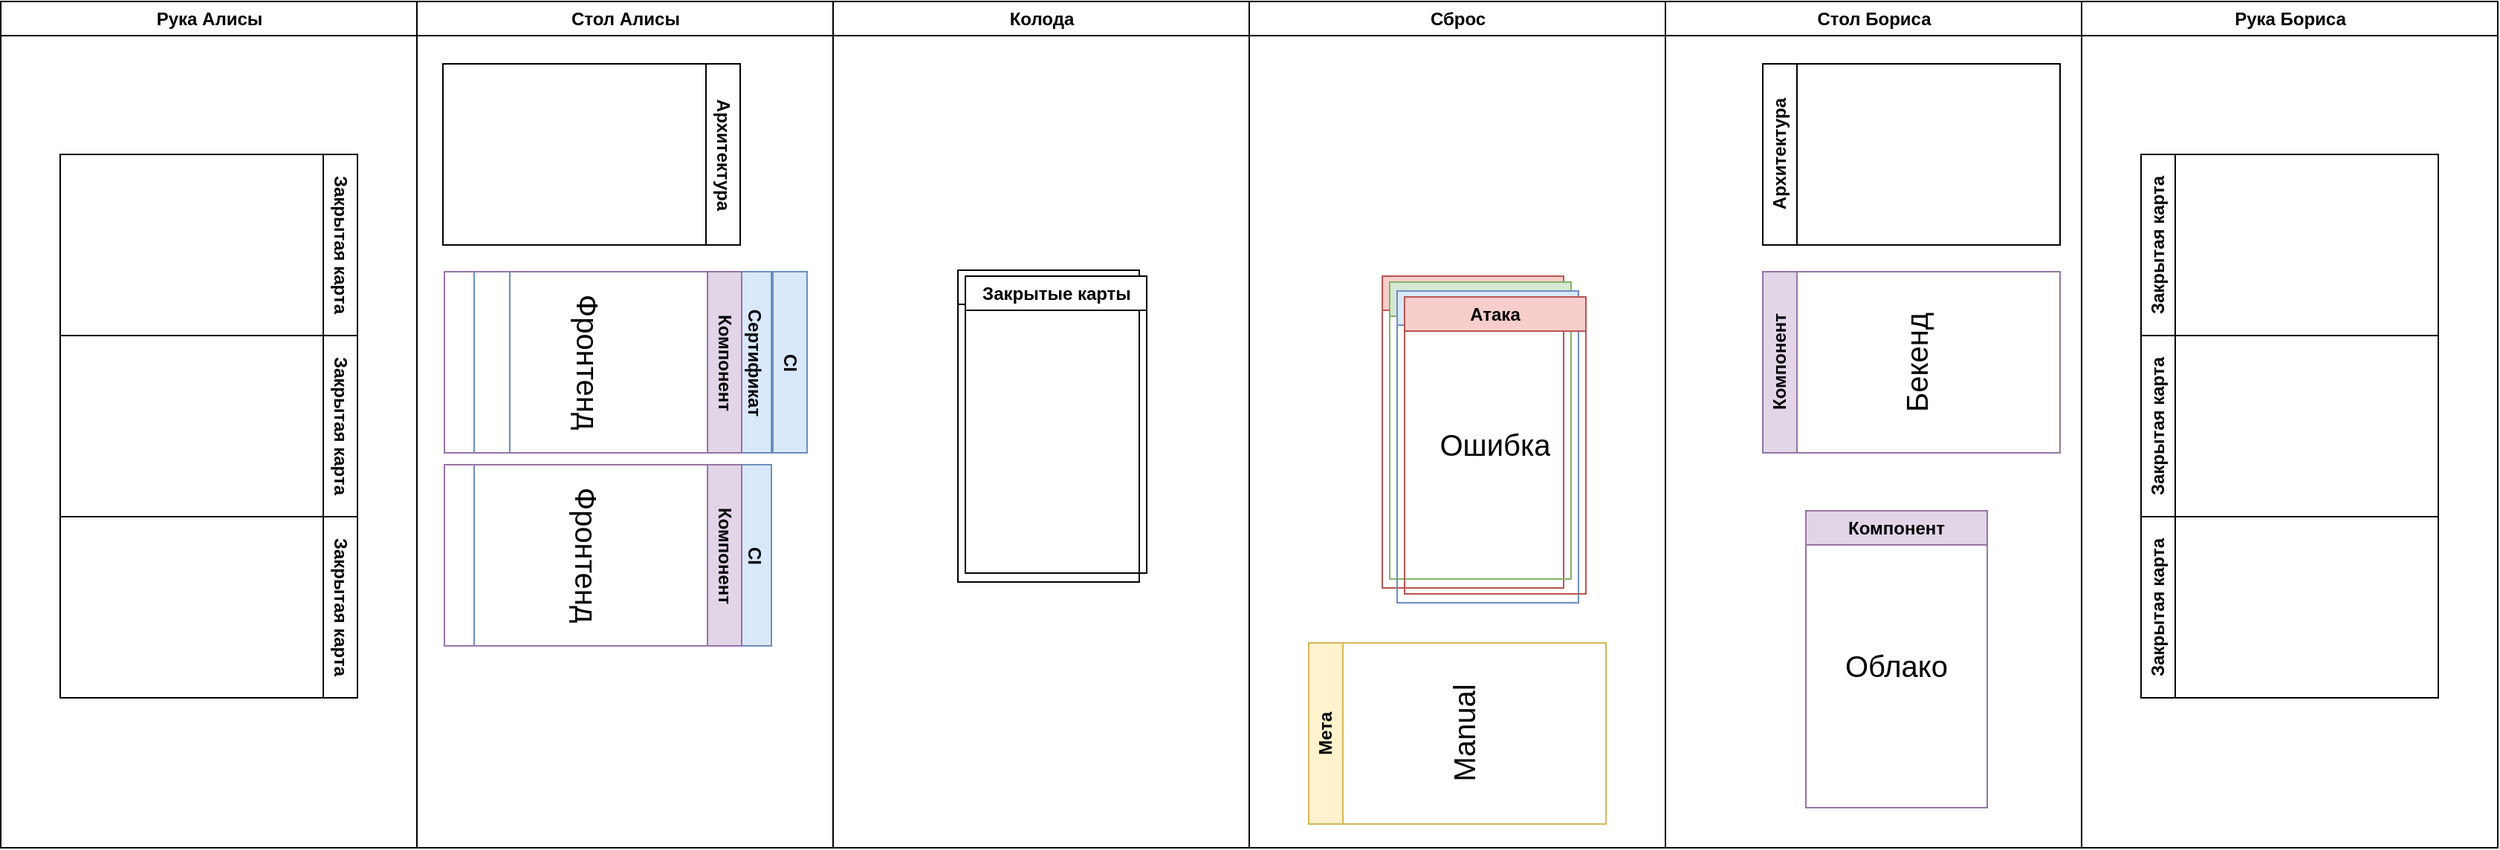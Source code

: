 <mxfile version="24.7.8">
  <diagram name="Page-1" id="e7e014a7-5840-1c2e-5031-d8a46d1fe8dd">
    <mxGraphModel dx="852" dy="584" grid="1" gridSize="10" guides="1" tooltips="1" connect="1" arrows="1" fold="1" page="1" pageScale="1" pageWidth="1169" pageHeight="826" background="none" math="0" shadow="0">
      <root>
        <mxCell id="0" />
        <mxCell id="1" parent="0" />
        <mxCell id="2" value="Рука Алисы" style="swimlane;whiteSpace=wrap" parent="1" vertex="1">
          <mxGeometry x="164.5" y="128" width="280" height="570" as="geometry" />
        </mxCell>
        <mxCell id="dYky7ozjCTGvR8onbQTt-42" value="&lt;div&gt;Закрытая карта&lt;/div&gt;" style="swimlane;horizontal=0;whiteSpace=wrap;html=1;rotation=-180;" parent="2" vertex="1">
          <mxGeometry x="40" y="103" width="200" height="122" as="geometry" />
        </mxCell>
        <mxCell id="dYky7ozjCTGvR8onbQTt-43" value="&lt;div&gt;Закрытая карта&lt;/div&gt;" style="swimlane;horizontal=0;whiteSpace=wrap;html=1;rotation=-180;" parent="2" vertex="1">
          <mxGeometry x="40" y="225" width="200" height="122" as="geometry" />
        </mxCell>
        <mxCell id="dYky7ozjCTGvR8onbQTt-52" value="&lt;div&gt;Закрытая карта&lt;/div&gt;" style="swimlane;horizontal=0;whiteSpace=wrap;html=1;rotation=-180;" parent="2" vertex="1">
          <mxGeometry x="40" y="347" width="200" height="122" as="geometry" />
        </mxCell>
        <mxCell id="3" value="Стол Алисы" style="swimlane;whiteSpace=wrap" parent="1" vertex="1">
          <mxGeometry x="444.5" y="128" width="280" height="570" as="geometry" />
        </mxCell>
        <mxCell id="kVKbn-yuMC2sfHe30jHJ-10" value="CI" style="swimlane;horizontal=0;whiteSpace=wrap;html=1;rotation=-180;fillColor=#dae8fc;strokeColor=#6c8ebf;" parent="3" vertex="1">
          <mxGeometry x="62.5" y="182" width="200" height="122" as="geometry" />
        </mxCell>
        <mxCell id="kVKbn-yuMC2sfHe30jHJ-12" value="&lt;div&gt;Сертификат&lt;/div&gt;" style="swimlane;horizontal=0;whiteSpace=wrap;html=1;rotation=-180;fillColor=#dae8fc;strokeColor=#6c8ebf;" parent="kVKbn-yuMC2sfHe30jHJ-10" vertex="1">
          <mxGeometry x="-24" width="200" height="122" as="geometry" />
        </mxCell>
        <mxCell id="dYky7ozjCTGvR8onbQTt-59" value="&lt;div&gt;Компонент&lt;/div&gt;" style="swimlane;horizontal=0;whiteSpace=wrap;html=1;rotation=-180;fillColor=#e1d5e7;strokeColor=#9673a6;" parent="kVKbn-yuMC2sfHe30jHJ-12" vertex="1">
          <mxGeometry x="-20" width="200" height="122" as="geometry" />
        </mxCell>
        <mxCell id="dYky7ozjCTGvR8onbQTt-60" value="&lt;div align=&quot;center&quot; style=&quot;font-size: 20px;&quot;&gt;&lt;font style=&quot;font-size: 20px;&quot;&gt;Фронтенд&lt;br&gt;&lt;/font&gt;&lt;/div&gt;&lt;div align=&quot;center&quot;&gt;&lt;br&gt;&lt;/div&gt;" style="text;strokeColor=none;fillColor=none;align=center;verticalAlign=middle;spacingLeft=4;spacingRight=4;overflow=hidden;points=[[0,0.5],[1,0.5]];portConstraint=eastwest;rotatable=0;whiteSpace=wrap;html=1;rotation=-270;" parent="dYky7ozjCTGvR8onbQTt-59" vertex="1">
          <mxGeometry x="26" y="46" width="140" height="30" as="geometry" />
        </mxCell>
        <mxCell id="kVKbn-yuMC2sfHe30jHJ-13" value="CI" style="swimlane;horizontal=0;whiteSpace=wrap;html=1;rotation=-180;fillColor=#dae8fc;strokeColor=#6c8ebf;" parent="3" vertex="1">
          <mxGeometry x="38.5" y="312" width="200" height="122" as="geometry" />
        </mxCell>
        <mxCell id="kVKbn-yuMC2sfHe30jHJ-6" value="&lt;div&gt;Компонент&lt;/div&gt;" style="swimlane;horizontal=0;whiteSpace=wrap;html=1;rotation=-180;fillColor=#e1d5e7;strokeColor=#9673a6;" parent="kVKbn-yuMC2sfHe30jHJ-13" vertex="1">
          <mxGeometry x="-20" width="200" height="122" as="geometry" />
        </mxCell>
        <mxCell id="kVKbn-yuMC2sfHe30jHJ-7" value="&lt;div align=&quot;center&quot; style=&quot;font-size: 20px;&quot;&gt;&lt;font style=&quot;font-size: 20px;&quot;&gt;Фронтенд&lt;br&gt;&lt;/font&gt;&lt;/div&gt;" style="text;strokeColor=none;fillColor=none;align=center;verticalAlign=middle;spacingLeft=4;spacingRight=4;overflow=hidden;points=[[0,0.5],[1,0.5]];portConstraint=eastwest;rotatable=0;whiteSpace=wrap;html=1;rotation=-270;" parent="kVKbn-yuMC2sfHe30jHJ-6" vertex="1">
          <mxGeometry x="26" y="46" width="140" height="30" as="geometry" />
        </mxCell>
        <mxCell id="Hk7dOXYgMEHAXx12Ol8E-4" value="&lt;div&gt;Архитектура&lt;/div&gt;" style="swimlane;horizontal=0;whiteSpace=wrap;html=1;rotation=-180;" parent="3" vertex="1">
          <mxGeometry x="17.5" y="42" width="200" height="122" as="geometry" />
        </mxCell>
        <mxCell id="4" value="Колода" style="swimlane;whiteSpace=wrap" parent="1" vertex="1">
          <mxGeometry x="724.5" y="128" width="280" height="570" as="geometry" />
        </mxCell>
        <mxCell id="dYky7ozjCTGvR8onbQTt-58" value="&lt;div&gt;Закрытые карты&lt;/div&gt;" style="swimlane;horizontal=0;whiteSpace=wrap;html=1;rotation=90;" parent="4" vertex="1">
          <mxGeometry x="40" y="225" width="210" height="122" as="geometry" />
        </mxCell>
        <mxCell id="dYky7ozjCTGvR8onbQTt-61" value="&lt;div&gt;Закрытые карты&lt;/div&gt;" style="swimlane;horizontal=0;whiteSpace=wrap;html=1;rotation=90;" parent="dYky7ozjCTGvR8onbQTt-58" vertex="1">
          <mxGeometry x="10" y="-1" width="200" height="122" as="geometry" />
        </mxCell>
        <mxCell id="dYky7ozjCTGvR8onbQTt-41" value="Сброс" style="swimlane;whiteSpace=wrap" parent="1" vertex="1">
          <mxGeometry x="1004.5" y="128" width="280" height="570" as="geometry" />
        </mxCell>
        <mxCell id="kVKbn-yuMC2sfHe30jHJ-8" value="Мета" style="swimlane;horizontal=0;whiteSpace=wrap;html=1;rotation=0;fillColor=#fff2cc;strokeColor=#d6b656;" parent="dYky7ozjCTGvR8onbQTt-41" vertex="1">
          <mxGeometry x="40" y="432" width="200" height="122" as="geometry" />
        </mxCell>
        <mxCell id="kVKbn-yuMC2sfHe30jHJ-9" value="&lt;div align=&quot;center&quot; style=&quot;font-size: 20px;&quot;&gt;&lt;font style=&quot;font-size: 20px;&quot;&gt;Manual&lt;/font&gt;&lt;/div&gt;" style="text;strokeColor=none;fillColor=none;align=center;verticalAlign=middle;spacingLeft=4;spacingRight=4;overflow=hidden;points=[[0,0.5],[1,0.5]];portConstraint=eastwest;rotatable=0;whiteSpace=wrap;html=1;rotation=-90;" parent="kVKbn-yuMC2sfHe30jHJ-8" vertex="1">
          <mxGeometry x="34" y="46" width="140" height="30" as="geometry" />
        </mxCell>
        <mxCell id="dYky7ozjCTGvR8onbQTt-65" value="&lt;div&gt;Закрытые карты&lt;/div&gt;" style="swimlane;horizontal=0;whiteSpace=wrap;html=1;rotation=90;fillColor=#f8cecc;strokeColor=#b85450;" parent="1" vertex="1">
          <mxGeometry x="1050" y="357" width="210" height="122" as="geometry" />
        </mxCell>
        <mxCell id="dYky7ozjCTGvR8onbQTt-66" value="&lt;div&gt;Закрытые карты&lt;/div&gt;" style="swimlane;horizontal=0;whiteSpace=wrap;html=1;rotation=90;fillColor=#d5e8d4;strokeColor=#82b366;" parent="dYky7ozjCTGvR8onbQTt-65" vertex="1">
          <mxGeometry x="10" y="-1" width="200" height="122" as="geometry" />
        </mxCell>
        <mxCell id="dYky7ozjCTGvR8onbQTt-67" value="&lt;div&gt;Закрытые карты&lt;/div&gt;" style="swimlane;horizontal=0;whiteSpace=wrap;html=1;rotation=90;fillColor=#dae8fc;strokeColor=#6c8ebf;" parent="1" vertex="1">
          <mxGeometry x="1060" y="367" width="210" height="122" as="geometry" />
        </mxCell>
        <mxCell id="dYky7ozjCTGvR8onbQTt-68" value="Атака" style="swimlane;horizontal=0;whiteSpace=wrap;html=1;rotation=90;fillColor=#f8cecc;strokeColor=#b85450;" parent="dYky7ozjCTGvR8onbQTt-67" vertex="1">
          <mxGeometry x="10" y="-1" width="200" height="122" as="geometry" />
        </mxCell>
        <mxCell id="dYky7ozjCTGvR8onbQTt-69" value="&lt;div align=&quot;center&quot; style=&quot;font-size: 20px;&quot;&gt;&lt;font style=&quot;font-size: 20px;&quot;&gt;Ошибка&lt;br&gt;&lt;/font&gt;&lt;/div&gt;&lt;div align=&quot;center&quot;&gt;&lt;br&gt;&lt;/div&gt;" style="text;strokeColor=none;fillColor=none;align=center;verticalAlign=middle;spacingLeft=4;spacingRight=4;overflow=hidden;points=[[0,0.5],[1,0.5]];portConstraint=eastwest;rotatable=0;whiteSpace=wrap;html=1;" parent="dYky7ozjCTGvR8onbQTt-68" vertex="1">
          <mxGeometry x="30" y="46" width="140" height="30" as="geometry" />
        </mxCell>
        <mxCell id="dYky7ozjCTGvR8onbQTt-74" value="Рука Бориса" style="swimlane;whiteSpace=wrap" parent="1" vertex="1">
          <mxGeometry x="1564.5" y="128" width="280" height="570" as="geometry" />
        </mxCell>
        <mxCell id="dYky7ozjCTGvR8onbQTt-75" value="&lt;div&gt;Закрытая карта&lt;/div&gt;" style="swimlane;horizontal=0;whiteSpace=wrap;html=1;rotation=0;" parent="dYky7ozjCTGvR8onbQTt-74" vertex="1">
          <mxGeometry x="40" y="103" width="200" height="122" as="geometry" />
        </mxCell>
        <mxCell id="dYky7ozjCTGvR8onbQTt-76" value="&lt;div&gt;Закрытая карта&lt;/div&gt;" style="swimlane;horizontal=0;whiteSpace=wrap;html=1;rotation=0;" parent="dYky7ozjCTGvR8onbQTt-74" vertex="1">
          <mxGeometry x="40" y="225" width="200" height="122" as="geometry" />
        </mxCell>
        <mxCell id="dYky7ozjCTGvR8onbQTt-77" value="&lt;div&gt;Закрытая карта&lt;/div&gt;" style="swimlane;horizontal=0;whiteSpace=wrap;html=1;rotation=0;" parent="dYky7ozjCTGvR8onbQTt-74" vertex="1">
          <mxGeometry x="40" y="347" width="200" height="122" as="geometry" />
        </mxCell>
        <mxCell id="dYky7ozjCTGvR8onbQTt-78" value="Стол Бориса" style="swimlane;whiteSpace=wrap" parent="1" vertex="1">
          <mxGeometry x="1284.5" y="128" width="280" height="570" as="geometry" />
        </mxCell>
        <mxCell id="dYky7ozjCTGvR8onbQTt-81" value="&lt;div&gt;Компонент&lt;/div&gt;" style="swimlane;horizontal=0;whiteSpace=wrap;html=1;rotation=0;fillColor=#e1d5e7;strokeColor=#9673a6;" parent="dYky7ozjCTGvR8onbQTt-78" vertex="1">
          <mxGeometry x="65.5" y="182" width="200" height="122" as="geometry" />
        </mxCell>
        <mxCell id="dYky7ozjCTGvR8onbQTt-82" value="&lt;div align=&quot;center&quot; style=&quot;font-size: 20px;&quot;&gt;&lt;font style=&quot;font-size: 20px;&quot;&gt;Бекенд&lt;br&gt;&lt;/font&gt;&lt;/div&gt;&lt;div align=&quot;center&quot;&gt;&lt;br&gt;&lt;/div&gt;" style="text;strokeColor=none;fillColor=none;align=center;verticalAlign=middle;spacingLeft=4;spacingRight=4;overflow=hidden;points=[[0,0.5],[1,0.5]];portConstraint=eastwest;rotatable=0;whiteSpace=wrap;html=1;rotation=-90;" parent="dYky7ozjCTGvR8onbQTt-81" vertex="1">
          <mxGeometry x="34" y="46" width="140" height="30" as="geometry" />
        </mxCell>
        <mxCell id="Hk7dOXYgMEHAXx12Ol8E-5" value="&lt;div&gt;Архитектура&lt;/div&gt;" style="swimlane;horizontal=0;whiteSpace=wrap;html=1;rotation=0;" parent="dYky7ozjCTGvR8onbQTt-78" vertex="1">
          <mxGeometry x="65.5" y="42" width="200" height="122" as="geometry" />
        </mxCell>
        <mxCell id="dYky7ozjCTGvR8onbQTt-79" value="&lt;div&gt;Компонент&lt;/div&gt;" style="swimlane;horizontal=0;whiteSpace=wrap;html=1;rotation=90;fillColor=#e1d5e7;strokeColor=#9673a6;" parent="dYky7ozjCTGvR8onbQTt-78" vertex="1">
          <mxGeometry x="55.5" y="382" width="200" height="122" as="geometry" />
        </mxCell>
        <mxCell id="dYky7ozjCTGvR8onbQTt-80" value="&lt;div align=&quot;center&quot; style=&quot;font-size: 20px;&quot;&gt;&lt;font style=&quot;font-size: 20px;&quot;&gt;Облако&lt;br&gt;&lt;/font&gt;&lt;/div&gt;" style="text;strokeColor=none;fillColor=none;align=center;verticalAlign=middle;spacingLeft=4;spacingRight=4;overflow=hidden;points=[[0,0.5],[1,0.5]];portConstraint=eastwest;rotatable=0;whiteSpace=wrap;html=1;rotation=0;" parent="dYky7ozjCTGvR8onbQTt-79" vertex="1">
          <mxGeometry x="30" y="50" width="140" height="30" as="geometry" />
        </mxCell>
      </root>
    </mxGraphModel>
  </diagram>
</mxfile>
